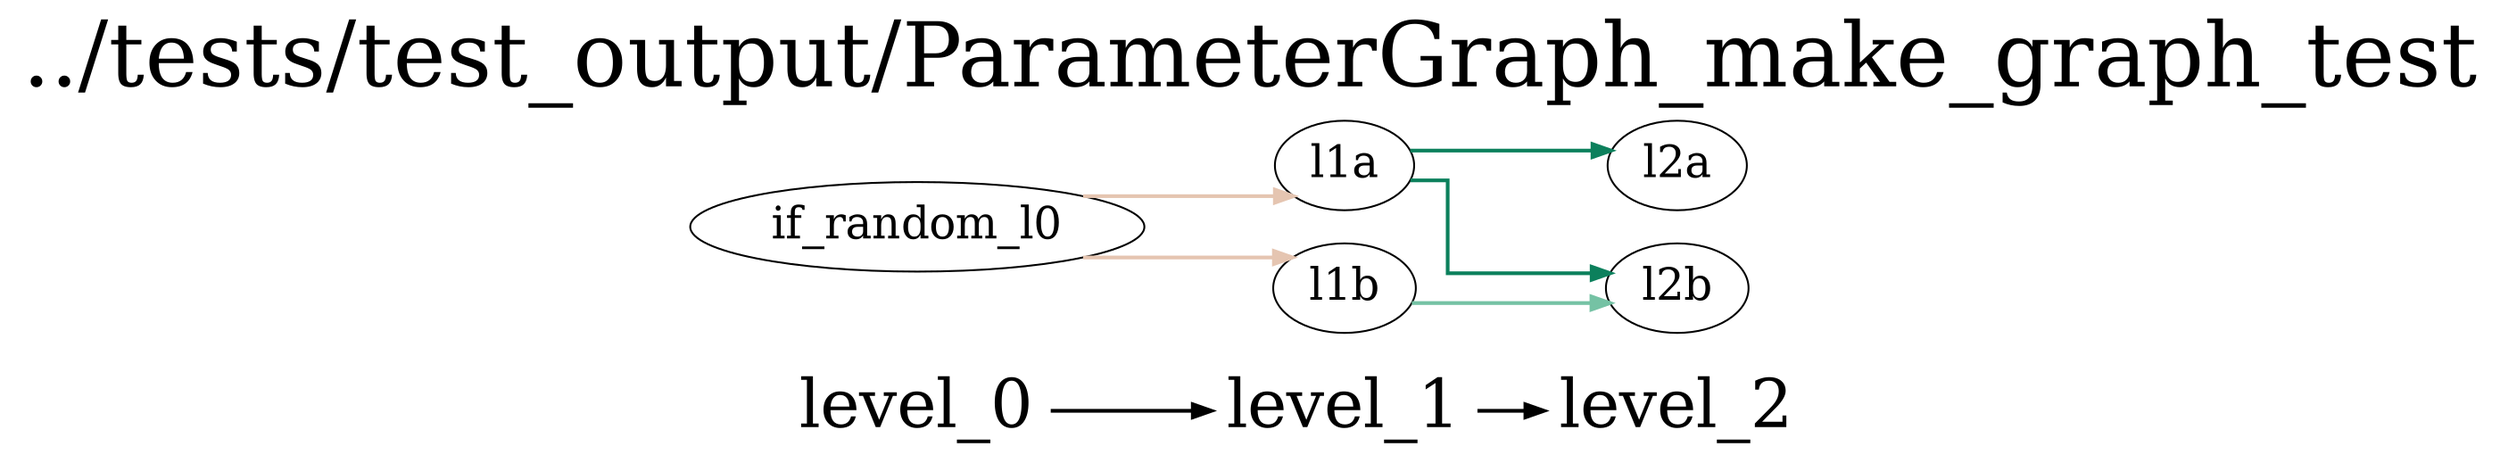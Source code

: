 digraph G {
          splines=ortho;
          fontsize = 48;
          rankdir = "LR";
          node[fontsize=24];
          edge[penwidth=2];
          {
          node [shape=plaintext fontsize=36];
          level_0 -> 
          level_1 -> 
          level_2
          }
          {rank = same;
          level_0;
          if_random_l0;
          }
          {rank = same;
          level_1;
          l1a;
          l1b;
          }
          {rank = same;
          level_2;
          l2a;
          l2b;
          }
          l1b -> l2b [color="#75C2A4"];
          l2a ;
          l2b ;
          if_random_l0 -> l1b [color="#E5C5B1"];
          if_random_l0 -> l1a [color="#E5C5B1"];
          l1a -> l2a [color="#0C805C"];
          l1a -> l2b [color="#0C805C"];
          labelloc = "t";
          label = "../tests/test_output/ParameterGraph_make_graph_test";
}